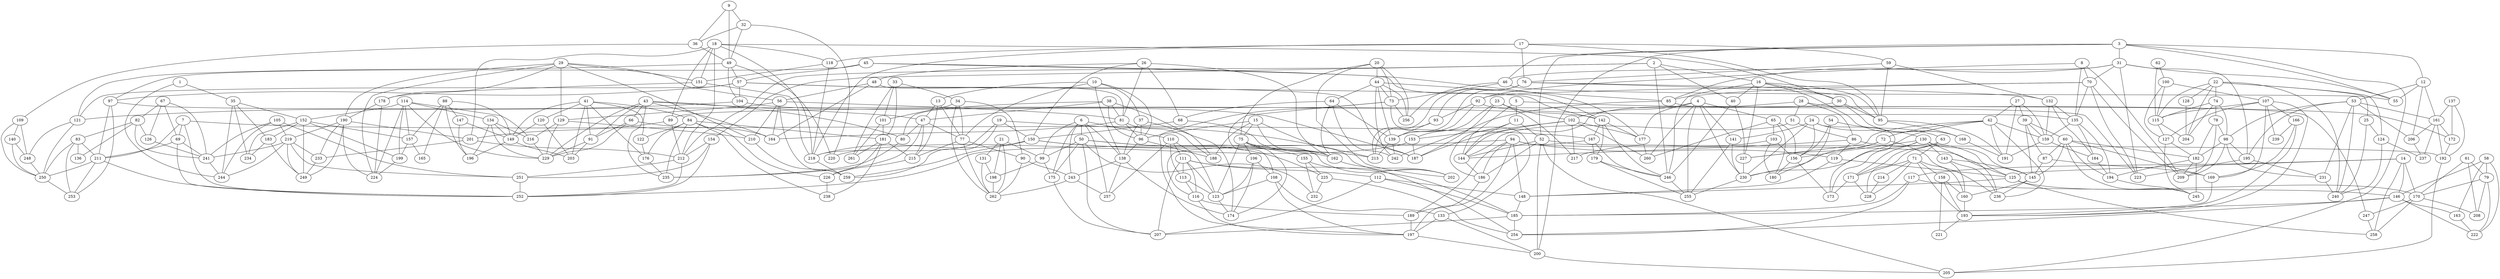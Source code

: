graph toDot {
1 -- 35
35 -- 244
35 -- 234
35 -- 152
35 -- 183
1 -- 244
241 -- 244
219 -- 244
105 -- 244
82 -- 126
126 -- 241
67 -- 126
82 -- 241
67 -- 82
82 -- 136
82 -- 83
219 -- 241
105 -- 241
67 -- 241
69 -- 241
105 -- 219
219 -- 251
219 -- 249
190 -- 219
219 -- 233
105 -- 251
251 -- 252
212 -- 251
154 -- 251
67 -- 69
69 -- 211
69 -- 252
7 -- 69
83 -- 136
83 -- 250
83 -- 211
83 -- 253
109 -- 140
140 -- 250
140 -- 248
109 -- 250
109 -- 248
36 -- 109
211 -- 250
250 -- 253
248 -- 250
121 -- 250
211 -- 252
7 -- 211
211 -- 253
97 -- 211
212 -- 252
154 -- 252
7 -- 252
167 -- 252
154 -- 212
2 -- 212
201 -- 212
18 -- 212
89 -- 212
2 -- 154
2 -- 246
2 -- 16
2 -- 40
7 -- 167
142 -- 167
167 -- 246
167 -- 179
97 -- 253
57 -- 97
97 -- 142
45 -- 97
121 -- 248
49 -- 121
57 -- 121
104 -- 121
9 -- 36
36 -- 49
32 -- 36
9 -- 49
9 -- 32
49 -- 57
49 -- 104
32 -- 49
49 -- 220
57 -- 142
45 -- 57
57 -- 104
57 -- 187
142 -- 246
142 -- 179
45 -- 142
142 -- 177
16 -- 246
40 -- 246
179 -- 246
246 -- 255
16 -- 40
16 -- 227
16 -- 30
16 -- 95
16 -- 168
40 -- 227
227 -- 230
42 -- 227
72 -- 227
179 -- 255
4 -- 255
230 -- 255
141 -- 255
45 -- 177
102 -- 177
4 -- 177
177 -- 260
104 -- 187
153 -- 187
102 -- 187
23 -- 187
32 -- 220
153 -- 220
102 -- 153
23 -- 153
4 -- 102
102 -- 260
23 -- 102
102 -- 217
4 -- 230
4 -- 141
4 -- 260
4 -- 65
42 -- 230
72 -- 230
141 -- 230
24 -- 230
42 -- 72
42 -- 236
42 -- 191
42 -- 159
27 -- 42
72 -- 236
130 -- 236
145 -- 236
143 -- 236
24 -- 141
24 -- 156
24 -- 130
24 -- 173
65 -- 260
65 -- 103
65 -- 156
65 -- 180
23 -- 217
103 -- 217
103 -- 156
103 -- 180
130 -- 156
156 -- 173
156 -- 180
54 -- 156
130 -- 145
130 -- 143
130 -- 173
130 -- 171
143 -- 145
145 -- 160
39 -- 145
60 -- 145
87 -- 145
143 -- 160
71 -- 160
160 -- 193
158 -- 160
171 -- 173
63 -- 171
71 -- 171
171 -- 228
54 -- 180
54 -- 63
63 -- 71
63 -- 228
71 -- 193
71 -- 158
71 -- 228
71 -- 214
158 -- 193
193 -- 221
169 -- 193
107 -- 193
166 -- 193
158 -- 221
214 -- 228
152 -- 234
183 -- 234
152 -- 183
152 -- 249
152 -- 157
114 -- 152
152 -- 199
183 -- 249
190 -- 249
233 -- 249
190 -- 233
190 -- 201
190 -- 224
29 -- 190
178 -- 190
201 -- 233
18 -- 201
89 -- 201
18 -- 89
18 -- 30
18 -- 151
18 -- 218
18 -- 118
30 -- 89
30 -- 95
30 -- 168
95 -- 168
95 -- 191
17 -- 95
76 -- 95
59 -- 95
168 -- 191
159 -- 191
27 -- 191
27 -- 159
39 -- 159
132 -- 159
135 -- 159
159 -- 184
27 -- 39
39 -- 60
39 -- 87
60 -- 87
60 -- 169
60 -- 194
60 -- 182
60 -- 245
87 -- 169
107 -- 169
166 -- 169
107 -- 166
107 -- 239
107 -- 127
107 -- 115
100 -- 107
166 -- 239
88 -- 165
88 -- 157
88 -- 147
88 -- 149
88 -- 196
157 -- 165
114 -- 157
157 -- 199
114 -- 199
114 -- 224
114 -- 134
114 -- 229
114 -- 216
199 -- 224
29 -- 224
178 -- 224
29 -- 178
29 -- 151
29 -- 129
29 -- 56
29 -- 210
151 -- 178
151 -- 218
118 -- 151
118 -- 218
17 -- 218
218 -- 259
150 -- 218
19 -- 218
17 -- 118
17 -- 76
17 -- 59
59 -- 76
76 -- 132
76 -- 213
76 -- 139
76 -- 93
59 -- 132
132 -- 135
132 -- 184
135 -- 184
135 -- 194
92 -- 135
70 -- 135
8 -- 135
184 -- 194
182 -- 194
194 -- 245
182 -- 245
127 -- 182
182 -- 209
98 -- 182
78 -- 182
127 -- 245
115 -- 127
100 -- 127
100 -- 115
62 -- 115
74 -- 115
22 -- 115
115 -- 204
62 -- 100
147 -- 149
147 -- 196
149 -- 196
134 -- 149
120 -- 149
41 -- 149
149 -- 203
134 -- 196
134 -- 229
134 -- 216
216 -- 229
129 -- 229
91 -- 229
43 -- 229
66 -- 229
129 -- 216
56 -- 129
129 -- 210
56 -- 210
56 -- 259
56 -- 164
56 -- 81
48 -- 56
210 -- 259
150 -- 259
19 -- 259
19 -- 150
150 -- 213
26 -- 150
150 -- 162
68 -- 150
19 -- 213
139 -- 213
93 -- 213
93 -- 139
92 -- 139
64 -- 139
44 -- 139
139 -- 242
92 -- 93
70 -- 92
8 -- 92
8 -- 70
70 -- 209
70 -- 85
31 -- 70
70 -- 223
8 -- 209
98 -- 209
78 -- 209
78 -- 98
74 -- 98
98 -- 195
53 -- 98
98 -- 231
74 -- 78
22 -- 74
74 -- 204
22 -- 204
22 -- 128
22 -- 240
22 -- 124
22 -- 25
128 -- 204
41 -- 120
120 -- 203
41 -- 203
41 -- 91
41 -- 122
41 -- 84
41 -- 176
91 -- 203
43 -- 91
66 -- 91
43 -- 66
43 -- 164
43 -- 235
43 -- 47
43 -- 80
66 -- 164
81 -- 164
48 -- 164
48 -- 81
26 -- 81
38 -- 81
81 -- 96
81 -- 188
26 -- 48
26 -- 162
26 -- 68
68 -- 162
64 -- 162
15 -- 162
75 -- 162
162 -- 202
64 -- 68
44 -- 64
64 -- 242
44 -- 242
44 -- 85
20 -- 44
44 -- 73
44 -- 256
85 -- 242
31 -- 85
85 -- 223
31 -- 223
31 -- 195
31 -- 46
3 -- 31
31 -- 55
195 -- 223
53 -- 195
195 -- 231
53 -- 231
53 -- 240
12 -- 53
53 -- 161
53 -- 206
231 -- 240
124 -- 240
25 -- 240
25 -- 124
124 -- 237
84 -- 122
122 -- 176
84 -- 176
84 -- 235
84 -- 238
84 -- 181
84 -- 226
176 -- 235
47 -- 235
80 -- 235
47 -- 80
38 -- 47
47 -- 215
47 -- 77
13 -- 47
38 -- 80
38 -- 96
38 -- 188
96 -- 188
15 -- 96
10 -- 96
96 -- 138
37 -- 96
15 -- 188
15 -- 75
15 -- 202
75 -- 202
20 -- 75
75 -- 174
75 -- 123
75 -- 106
20 -- 202
20 -- 73
20 -- 256
73 -- 256
46 -- 73
73 -- 108
73 -- 197
73 -- 133
46 -- 256
3 -- 46
46 -- 55
3 -- 55
3 -- 12
3 -- 200
3 -- 52
3 -- 205
12 -- 55
12 -- 161
12 -- 206
161 -- 206
161 -- 237
161 -- 192
161 -- 172
137 -- 161
206 -- 237
181 -- 238
226 -- 238
181 -- 226
181 -- 215
181 -- 261
33 -- 181
101 -- 181
215 -- 226
77 -- 215
13 -- 215
13 -- 77
10 -- 77
34 -- 77
77 -- 262
77 -- 90
10 -- 13
10 -- 138
10 -- 37
37 -- 138
138 -- 174
138 -- 243
6 -- 138
138 -- 257
37 -- 174
123 -- 174
106 -- 174
106 -- 123
108 -- 123
110 -- 123
111 -- 123
113 -- 123
106 -- 108
108 -- 197
108 -- 133
133 -- 197
197 -- 200
116 -- 197
94 -- 197
189 -- 197
133 -- 200
52 -- 200
200 -- 205
52 -- 205
52 -- 192
52 -- 186
52 -- 144
11 -- 52
192 -- 205
172 -- 192
137 -- 192
137 -- 172
5 -- 172
33 -- 261
101 -- 261
33 -- 101
33 -- 34
34 -- 101
34 -- 262
34 -- 90
90 -- 262
243 -- 262
131 -- 262
198 -- 262
21 -- 262
90 -- 243
6 -- 243
243 -- 257
6 -- 257
6 -- 110
6 -- 99
6 -- 50
6 -- 175
110 -- 257
110 -- 111
110 -- 113
111 -- 113
111 -- 116
111 -- 207
111 -- 185
111 -- 112
113 -- 116
94 -- 116
116 -- 189
94 -- 189
94 -- 186
94 -- 148
94 -- 125
94 -- 119
186 -- 189
144 -- 186
11 -- 186
11 -- 144
5 -- 144
86 -- 144
28 -- 144
51 -- 144
5 -- 11
131 -- 198
21 -- 131
21 -- 198
99 -- 198
21 -- 99
50 -- 99
99 -- 175
50 -- 175
50 -- 207
50 -- 232
50 -- 225
50 -- 155
175 -- 207
185 -- 207
112 -- 207
112 -- 185
148 -- 185
185 -- 254
146 -- 185
117 -- 185
112 -- 148
125 -- 148
119 -- 148
119 -- 125
86 -- 125
14 -- 125
125 -- 170
125 -- 258
86 -- 119
28 -- 86
51 -- 86
28 -- 51
28 -- 247
225 -- 232
155 -- 232
155 -- 225
225 -- 254
155 -- 254
146 -- 254
117 -- 254
117 -- 146
14 -- 146
146 -- 163
58 -- 146
146 -- 222
14 -- 117
14 -- 170
14 -- 258
170 -- 258
170 -- 247
79 -- 170
170 -- 208
61 -- 170
247 -- 258
58 -- 163
163 -- 222
58 -- 222
58 -- 79
79 -- 222
79 -- 208
61 -- 79
61 -- 208
}

